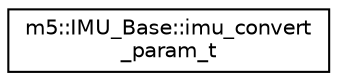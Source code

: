 digraph "Graphical Class Hierarchy"
{
 // LATEX_PDF_SIZE
  edge [fontname="Helvetica",fontsize="10",labelfontname="Helvetica",labelfontsize="10"];
  node [fontname="Helvetica",fontsize="10",shape=record];
  rankdir="LR";
  Node0 [label="m5::IMU_Base::imu_convert\l_param_t",height=0.2,width=0.4,color="black", fillcolor="white", style="filled",URL="$structm5_1_1IMU__Base_1_1imu__convert__param__t.html",tooltip=" "];
}

